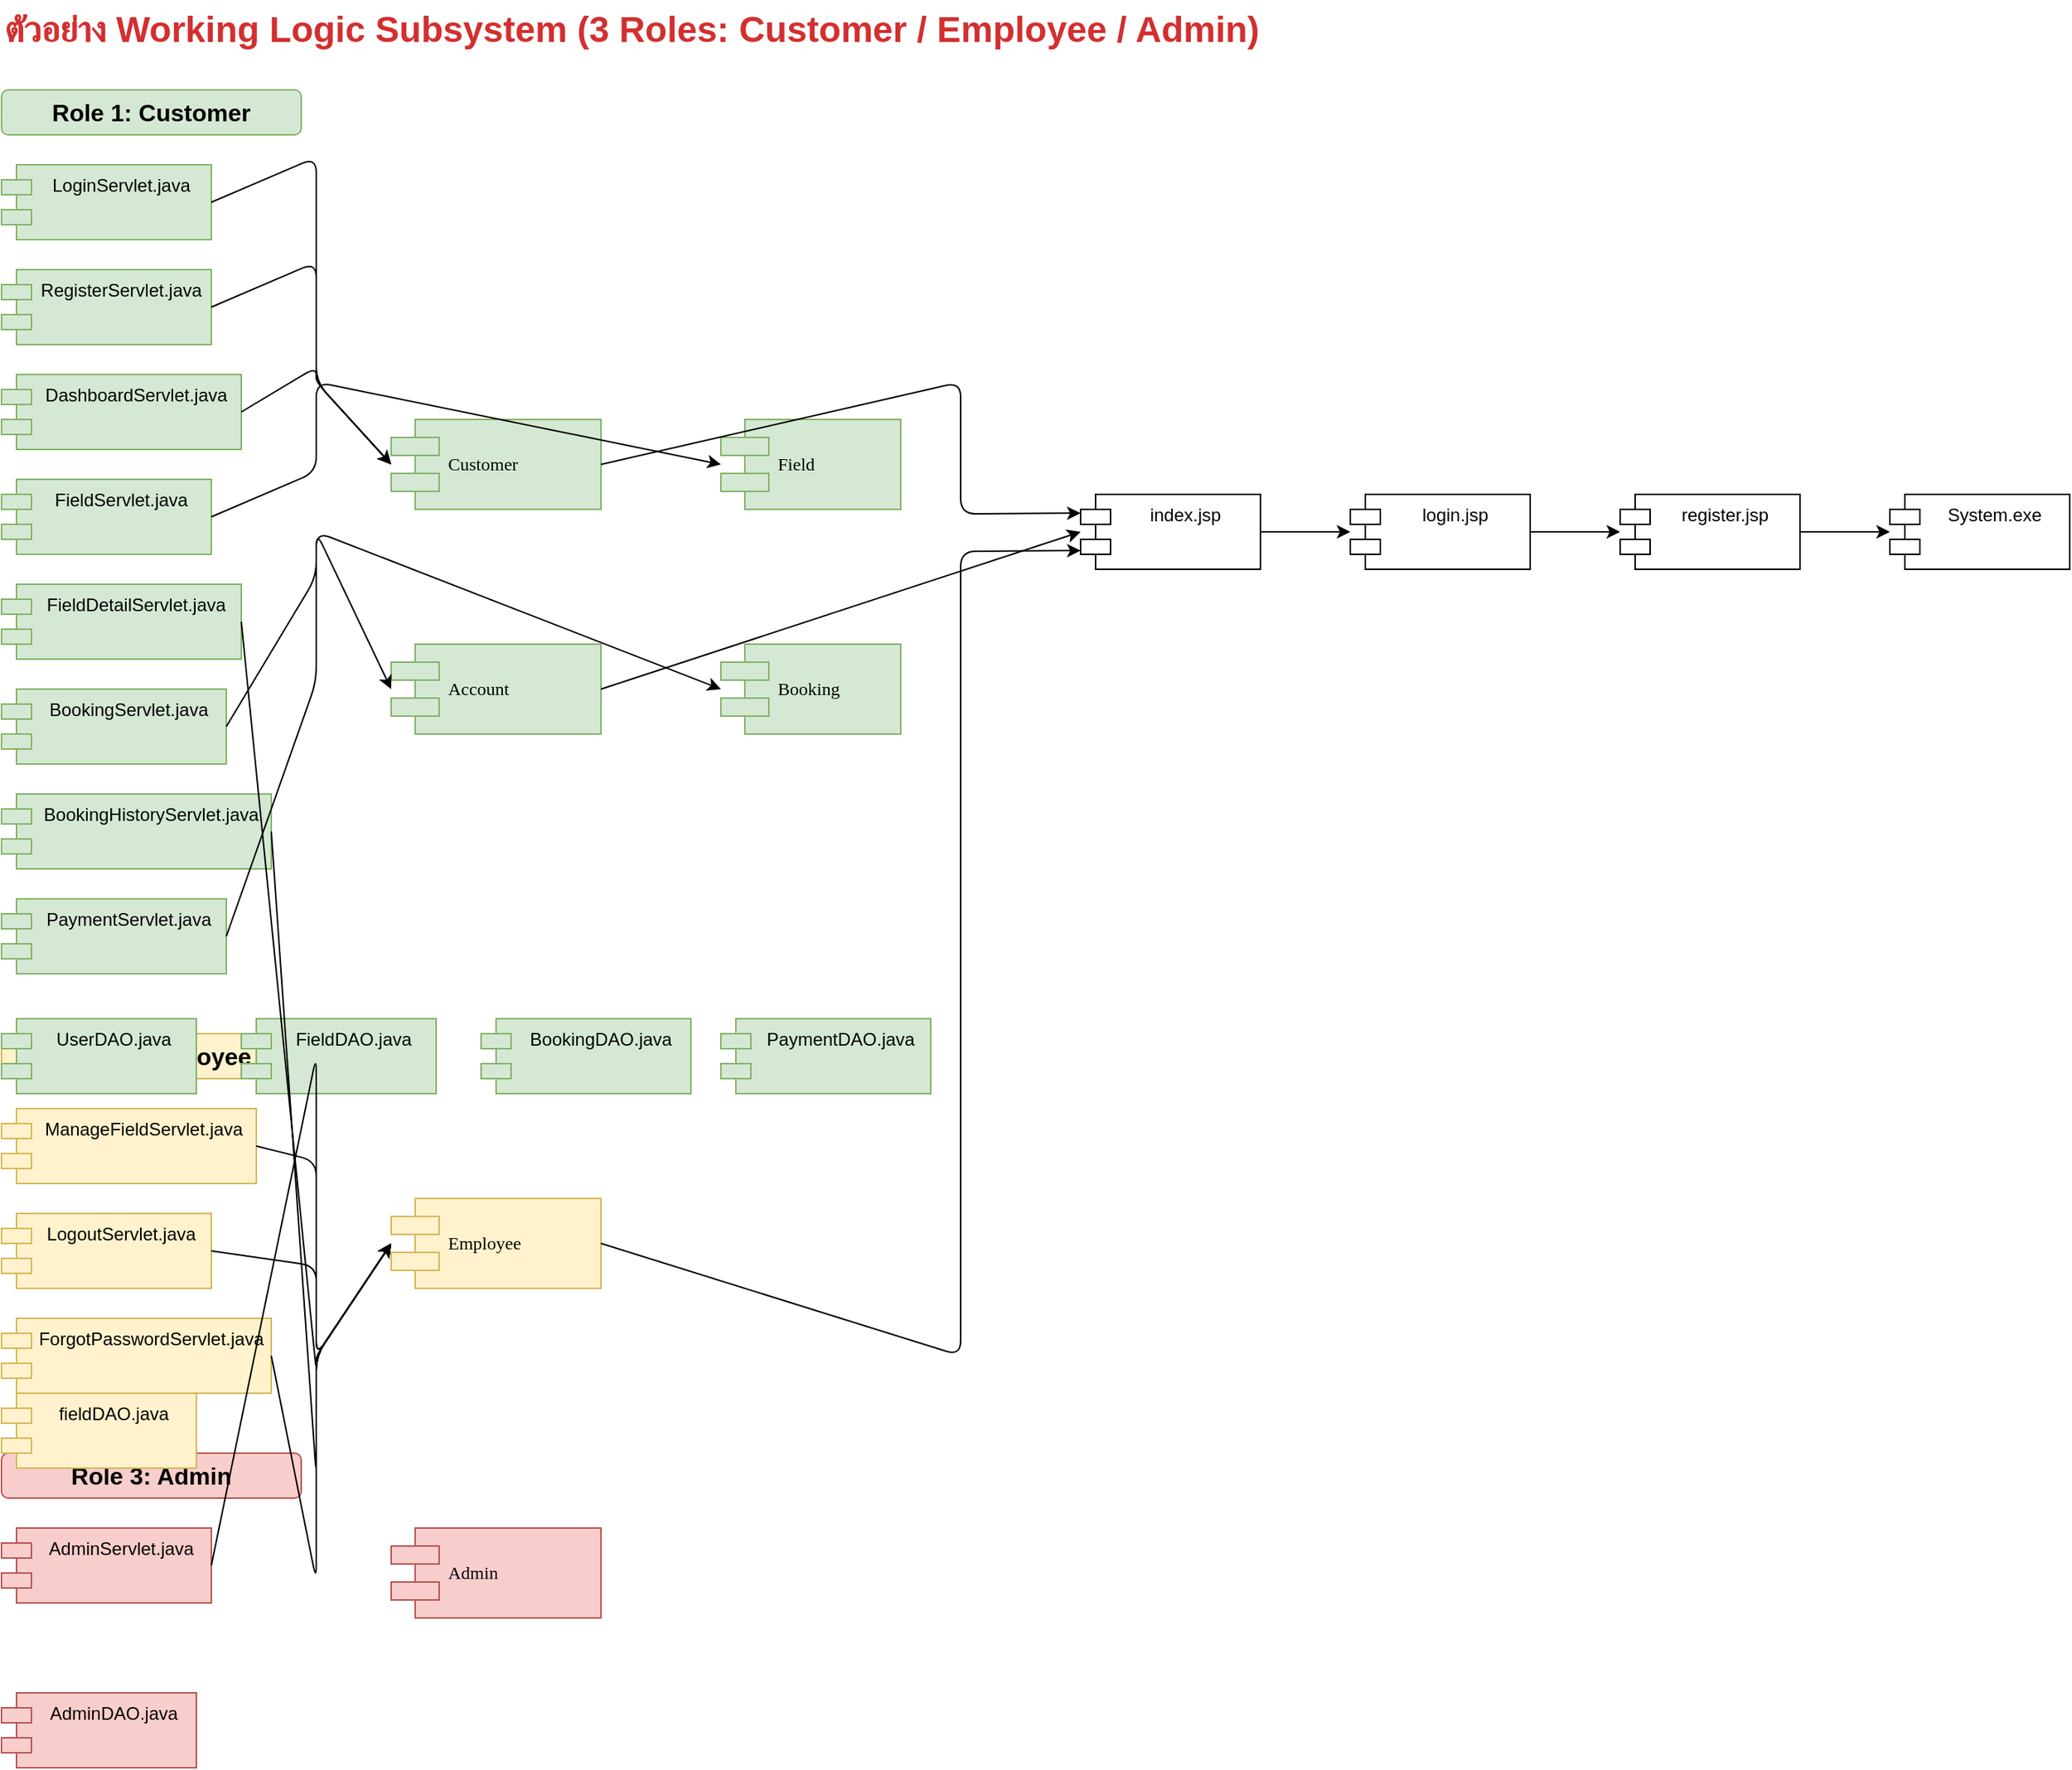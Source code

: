 <mxfile version="28.1.2">
  <diagram name="Component Diagram - Working Logic" id="component-diagram-working">
    <mxGraphModel dx="2000" dy="1200" grid="1" gridSize="10" guides="1" tooltips="1" connect="1" arrows="1" fold="1" page="1" pageScale="1" pageWidth="2000" pageHeight="1400" math="0" shadow="0">
      <root>
        <mxCell id="0" />
        <mxCell id="1" parent="0" />
        
        <!-- Title -->
        <mxCell id="title-working" value="ตัวอย่าง Working Logic Subsystem (3 Roles: Customer / Employee / Admin)" style="text;html=1;strokeColor=none;fillColor=none;align=left;verticalAlign=middle;whiteSpace=wrap;rounded=0;fontSize=24;fontStyle=1;fontColor=#D32F2F;" vertex="1" parent="1">
          <mxGeometry x="40" y="20" width="900" height="40" as="geometry" />
        </mxCell>
        
        <!-- ROLE 1: CUSTOMER (TOP SECTION) -->
        <mxCell id="title-customer" value="Role 1: Customer" style="text;html=1;strokeColor=#82b366;fillColor=#d5e8d4;align=center;verticalAlign=middle;whiteSpace=wrap;rounded=1;fontSize=16;fontStyle=1;" vertex="1" parent="1">
          <mxGeometry x="40" y="80" width="200" height="30" as="geometry" />
        </mxCell>
        
        <!-- LEFT COLUMN: Customer Servlets -->
        
        <!-- LoginServlet -->
        <mxCell id="login-servlet" value="LoginServlet.java" style="shape=module;align=left;spacingLeft=20;align=center;verticalAlign=top;whiteSpace=wrap;html=1;fillColor=#d5e8d4;strokeColor=#82b366;" vertex="1" parent="1">
          <mxGeometry x="40" y="130" width="140" height="50" as="geometry" />
        </mxCell>
        
        <!-- RegisterServlet -->
        <mxCell id="register-servlet" value="RegisterServlet.java" style="shape=module;align=left;spacingLeft=20;align=center;verticalAlign=top;whiteSpace=wrap;html=1;fillColor=#d5e8d4;strokeColor=#82b366;" vertex="1" parent="1">
          <mxGeometry x="40" y="200" width="140" height="50" as="geometry" />
        </mxCell>
        
        <!-- DashboardServlet -->
        <mxCell id="dashboard-servlet" value="DashboardServlet.java" style="shape=module;align=left;spacingLeft=20;align=center;verticalAlign=top;whiteSpace=wrap;html=1;fillColor=#d5e8d4;strokeColor=#82b366;" vertex="1" parent="1">
          <mxGeometry x="40" y="270" width="160" height="50" as="geometry" />
        </mxCell>
        
        <!-- FieldServlet -->
        <mxCell id="field-servlet" value="FieldServlet.java" style="shape=module;align=left;spacingLeft=20;align=center;verticalAlign=top;whiteSpace=wrap;html=1;fillColor=#d5e8d4;strokeColor=#82b366;" vertex="1" parent="1">
          <mxGeometry x="40" y="340" width="140" height="50" as="geometry" />
        </mxCell>
        
        <!-- FieldDetailServlet -->
        <mxCell id="field-detail-servlet" value="FieldDetailServlet.java" style="shape=module;align=left;spacingLeft=20;align=center;verticalAlign=top;whiteSpace=wrap;html=1;fillColor=#d5e8d4;strokeColor=#82b366;" vertex="1" parent="1">
          <mxGeometry x="40" y="410" width="160" height="50" as="geometry" />
        </mxCell>
        
        <!-- BookingServlet -->
        <mxCell id="booking-servlet" value="BookingServlet.java" style="shape=module;align=left;spacingLeft=20;align=center;verticalAlign=top;whiteSpace=wrap;html=1;fillColor=#d5e8d4;strokeColor=#82b366;" vertex="1" parent="1">
          <mxGeometry x="40" y="480" width="150" height="50" as="geometry" />
        </mxCell>
        
        <!-- BookingHistoryServlet -->
        <mxCell id="booking-history-servlet" value="BookingHistoryServlet.java" style="shape=module;align=left;spacingLeft=20;align=center;verticalAlign=top;whiteSpace=wrap;html=1;fillColor=#d5e8d4;strokeColor=#82b366;" vertex="1" parent="1">
          <mxGeometry x="40" y="550" width="180" height="50" as="geometry" />
        </mxCell>
        
        <!-- PaymentServlet -->
        <mxCell id="payment-servlet" value="PaymentServlet.java" style="shape=module;align=left;spacingLeft=20;align=center;verticalAlign=top;whiteSpace=wrap;html=1;fillColor=#d5e8d4;strokeColor=#82b366;" vertex="1" parent="1">
          <mxGeometry x="40" y="620" width="150" height="50" as="geometry" />
        </mxCell>
        
        <!-- ROLE 2: EMPLOYEE (MIDDLE SECTION) -->
        <mxCell id="title-employee" value="Role 2: Employee" style="text;html=1;strokeColor=#d6b656;fillColor=#fff2cc;align=center;verticalAlign=middle;whiteSpace=wrap;rounded=1;fontSize=16;fontStyle=1;" vertex="1" parent="1">
          <mxGeometry x="40" y="710" width="200" height="30" as="geometry" />
        </mxCell>
        
        <!-- ManageFieldServlet -->
        <mxCell id="manage-field-servlet" value="ManageFieldServlet.java" style="shape=module;align=left;spacingLeft=20;align=center;verticalAlign=top;whiteSpace=wrap;html=1;fillColor=#fff2cc;strokeColor=#d6b656;" vertex="1" parent="1">
          <mxGeometry x="40" y="760" width="170" height="50" as="geometry" />
        </mxCell>
        
        <!-- LogoutServlet -->
        <mxCell id="logout-servlet" value="LogoutServlet.java" style="shape=module;align=left;spacingLeft=20;align=center;verticalAlign=top;whiteSpace=wrap;html=1;fillColor=#fff2cc;strokeColor=#d6b656;" vertex="1" parent="1">
          <mxGeometry x="40" y="830" width="140" height="50" as="geometry" />
        </mxCell>
        
        <!-- ForgotPasswordServlet -->
        <mxCell id="forgot-password-servlet" value="ForgotPasswordServlet.java" style="shape=module;align=left;spacingLeft=20;align=center;verticalAlign=top;whiteSpace=wrap;html=1;fillColor=#fff2cc;strokeColor=#d6b656;" vertex="1" parent="1">
          <mxGeometry x="40" y="900" width="180" height="50" as="geometry" />
        </mxCell>
        
        <!-- ROLE 3: ADMIN (BOTTOM SECTION) -->
        <mxCell id="title-admin" value="Role 3: Admin" style="text;html=1;strokeColor=#b85450;fillColor=#f8cecc;align=center;verticalAlign=middle;whiteSpace=wrap;rounded=1;fontSize=16;fontStyle=1;" vertex="1" parent="1">
          <mxGeometry x="40" y="990" width="200" height="30" as="geometry" />
        </mxCell>
        
        <!-- AdminServlet -->
        <mxCell id="admin-servlet" value="AdminServlet.java" style="shape=module;align=left;spacingLeft=20;align=center;verticalAlign=top;whiteSpace=wrap;html=1;fillColor=#f8cecc;strokeColor=#b85450;" vertex="1" parent="1">
          <mxGeometry x="40" y="1040" width="140" height="50" as="geometry" />
        </mxCell>
        
        <!-- MIDDLE COLUMN: Main Components (Horizontal) -->
        
        <!-- Customer Component (Role 1) -->
        <mxCell id="customer-component" value="Customer" style="shape=component;align=left;spacingLeft=36;rounded=0;shadow=0;comic=0;labelBackgroundColor=none;strokeWidth=1;fontFamily=Verdana;fontSize=12;html=1;fillColor=#d5e8d4;strokeColor=#82b366;" vertex="1" parent="1">
          <mxGeometry x="300" y="300" width="140" height="60" as="geometry" />
        </mxCell>
        
        <!-- Field Component (Role 1) -->
        <mxCell id="field-component" value="Field" style="shape=component;align=left;spacingLeft=36;rounded=0;shadow=0;comic=0;labelBackgroundColor=none;strokeWidth=1;fontFamily=Verdana;fontSize=12;html=1;fillColor=#d5e8d4;strokeColor=#82b366;" vertex="1" parent="1">
          <mxGeometry x="520" y="300" width="120" height="60" as="geometry" />
        </mxCell>
        
        <!-- Booking Component (Role 1) -->
        <mxCell id="booking-component" value="Booking" style="shape=component;align=left;spacingLeft=36;rounded=0;shadow=0;comic=0;labelBackgroundColor=none;strokeWidth=1;fontFamily=Verdana;fontSize=12;html=1;fillColor=#d5e8d4;strokeColor=#82b366;" vertex="1" parent="1">
          <mxGeometry x="520" y="450" width="120" height="60" as="geometry" />
        </mxCell>
        
        <!-- Account Component (Role 1) -->
        <mxCell id="account-component" value="Account" style="shape=component;align=left;spacingLeft=36;rounded=0;shadow=0;comic=0;labelBackgroundColor=none;strokeWidth=1;fontFamily=Verdana;fontSize=12;html=1;fillColor=#d5e8d4;strokeColor=#82b366;" vertex="1" parent="1">
          <mxGeometry x="300" y="450" width="140" height="60" as="geometry" />
        </mxCell>
        
        <!-- Employee Component (Role 2) -->
        <mxCell id="employee-component" value="Employee" style="shape=component;align=left;spacingLeft=36;rounded=0;shadow=0;comic=0;labelBackgroundColor=none;strokeWidth=1;fontFamily=Verdana;fontSize=12;html=1;fillColor=#fff2cc;strokeColor=#d6b656;" vertex="1" parent="1">
          <mxGeometry x="300" y="820" width="140" height="60" as="geometry" />
        </mxCell>
        
        <!-- Admin Component (Role 3) -->
        <mxCell id="admin-component" value="Admin" style="shape=component;align=left;spacingLeft=36;rounded=0;shadow=0;comic=0;labelBackgroundColor=none;strokeWidth=1;fontFamily=Verdana;fontSize=12;html=1;fillColor=#f8cecc;strokeColor=#b85450;" vertex="1" parent="1">
          <mxGeometry x="300" y="1040" width="140" height="60" as="geometry" />
        </mxCell>
        
        <!-- RIGHT COLUMN: Pages (Horizontal) -->
        
        <!-- index.jsp -->
        <mxCell id="index-php" value="index.jsp" style="shape=module;align=left;spacingLeft=20;align=center;verticalAlign=top;whiteSpace=wrap;html=1;fillColor=#ffffff;strokeColor=#000000;" vertex="1" parent="1">
          <mxGeometry x="760" y="350" width="120" height="50" as="geometry" />
        </mxCell>
        
        <!-- login.jsp -->
        <mxCell id="login-php" value="login.jsp" style="shape=module;align=left;spacingLeft=20;align=center;verticalAlign=top;whiteSpace=wrap;html=1;fillColor=#ffffff;strokeColor=#000000;" vertex="1" parent="1">
          <mxGeometry x="940" y="350" width="120" height="50" as="geometry" />
        </mxCell>
        
        <!-- register.jsp -->
        <mxCell id="register-php" value="register.jsp" style="shape=module;align=left;spacingLeft=20;align=center;verticalAlign=top;whiteSpace=wrap;html=1;fillColor=#ffffff;strokeColor=#000000;" vertex="1" parent="1">
          <mxGeometry x="1120" y="350" width="120" height="50" as="geometry" />
        </mxCell>
        
        <!-- System.exe -->
        <mxCell id="system-exe" value="System.exe" style="shape=module;align=left;spacingLeft=20;align=center;verticalAlign=top;whiteSpace=wrap;html=1;fillColor=#ffffff;strokeColor=#000000;" vertex="1" parent="1">
          <mxGeometry x="1300" y="350" width="120" height="50" as="geometry" />
        </mxCell>
        
        <!-- DAO LAYER -->
        
        <!-- Customer Role DAOs -->
        <mxCell id="user-dao" value="UserDAO.java" style="shape=module;align=left;spacingLeft=20;align=center;verticalAlign=top;whiteSpace=wrap;html=1;fillColor=#d5e8d4;strokeColor=#82b366;" vertex="1" parent="1">
          <mxGeometry x="40" y="700" width="130" height="50" as="geometry" />
        </mxCell>
        
        <mxCell id="field-dao" value="FieldDAO.java" style="shape=module;align=left;spacingLeft=20;align=center;verticalAlign=top;whiteSpace=wrap;html=1;fillColor=#d5e8d4;strokeColor=#82b366;" vertex="1" parent="1">
          <mxGeometry x="200" y="700" width="130" height="50" as="geometry" />
        </mxCell>
        
        <mxCell id="booking-dao" value="BookingDAO.java" style="shape=module;align=left;spacingLeft=20;align=center;verticalAlign=top;whiteSpace=wrap;html=1;fillColor=#d5e8d4;strokeColor=#82b366;" vertex="1" parent="1">
          <mxGeometry x="360" y="700" width="140" height="50" as="geometry" />
        </mxCell>
        
        <mxCell id="payment-dao" value="PaymentDAO.java" style="shape=module;align=left;spacingLeft=20;align=center;verticalAlign=top;whiteSpace=wrap;html=1;fillColor=#d5e8d4;strokeColor=#82b366;" vertex="1" parent="1">
          <mxGeometry x="520" y="700" width="140" height="50" as="geometry" />
        </mxCell>
        
        <!-- Employee Role DAOs -->
        <mxCell id="field-dao-lowercase" value="fieldDAO.java" style="shape=module;align=left;spacingLeft=20;align=center;verticalAlign=top;whiteSpace=wrap;html=1;fillColor=#fff2cc;strokeColor=#d6b656;" vertex="1" parent="1">
          <mxGeometry x="40" y="950" width="130" height="50" as="geometry" />
        </mxCell>
        
        <!-- Admin Role DAOs -->
        <mxCell id="admin-dao" value="AdminDAO.java" style="shape=module;align=left;spacingLeft=20;align=center;verticalAlign=top;whiteSpace=wrap;html=1;fillColor=#f8cecc;strokeColor=#b85450;" vertex="1" parent="1">
          <mxGeometry x="40" y="1150" width="130" height="50" as="geometry" />
        </mxCell>
        
        <!-- CONNECTIONS: Horizontal Flow -->
        
        <!-- Top Row: Customer path -->
        <mxCell id="conn-cust-1" value="" style="endArrow=classic;html=1;exitX=1;exitY=0.5;exitDx=0;exitDy=0;entryX=0;entryY=0.5;entryDx=0;entryDy=0;" edge="1" parent="1" source="login-servlet" target="customer-component">
          <mxGeometry width="50" height="50" relative="1" as="geometry">
            <mxPoint x="400" y="400" as="sourcePoint" />
            <mxPoint x="450" y="350" as="targetPoint" />
            <Array as="points">
              <mxPoint x="250" y="125" />
              <mxPoint x="250" y="275" />
            </Array>
          </mxGeometry>
        </mxCell>
        
        <mxCell id="conn-cust-2" value="" style="endArrow=classic;html=1;exitX=1;exitY=0.5;exitDx=0;exitDy=0;entryX=0;entryY=0.5;entryDx=0;entryDy=0;" edge="1" parent="1" source="register-servlet" target="customer-component">
          <mxGeometry width="50" height="50" relative="1" as="geometry">
            <mxPoint x="400" y="400" as="sourcePoint" />
            <mxPoint x="450" y="350" as="targetPoint" />
            <Array as="points">
              <mxPoint x="250" y="195" />
              <mxPoint x="250" y="275" />
            </Array>
          </mxGeometry>
        </mxCell>
        
        <mxCell id="conn-cust-3" value="" style="endArrow=classic;html=1;exitX=1;exitY=0.5;exitDx=0;exitDy=0;entryX=0;entryY=0.5;entryDx=0;entryDy=0;" edge="1" parent="1" source="dashboard-servlet" target="customer-component">
          <mxGeometry width="50" height="50" relative="1" as="geometry">
            <mxPoint x="400" y="400" as="sourcePoint" />
            <mxPoint x="450" y="350" as="targetPoint" />
            <Array as="points">
              <mxPoint x="250" y="265" />
              <mxPoint x="250" y="275" />
            </Array>
          </mxGeometry>
        </mxCell>
        
        <mxCell id="conn-field-1" value="" style="endArrow=classic;html=1;exitX=1;exitY=0.5;exitDx=0;exitDy=0;entryX=0;entryY=0.5;entryDx=0;entryDy=0;" edge="1" parent="1" source="field-servlet" target="field-component">
          <mxGeometry width="50" height="50" relative="1" as="geometry">
            <mxPoint x="400" y="400" as="sourcePoint" />
            <mxPoint x="450" y="350" as="targetPoint" />
            <Array as="points">
              <mxPoint x="250" y="335" />
              <mxPoint x="250" y="275" />
            </Array>
          </mxGeometry>
        </mxCell>
        
        <mxCell id="conn-booking-1" value="" style="endArrow=classic;html=1;exitX=1;exitY=0.5;exitDx=0;exitDy=0;entryX=0;entryY=0.5;entryDx=0;entryDy=0;" edge="1" parent="1" source="booking-servlet" target="booking-component">
          <mxGeometry width="50" height="50" relative="1" as="geometry">
            <mxPoint x="400" y="400" as="sourcePoint" />
            <mxPoint x="450" y="350" as="targetPoint" />
            <Array as="points">
              <mxPoint x="250" y="405" />
              <mxPoint x="250" y="375" />
            </Array>
          </mxGeometry>
        </mxCell>
        
        <mxCell id="conn-payment-1" value="" style="endArrow=classic;html=1;exitX=1;exitY=0.5;exitDx=0;exitDy=0;entryX=0;entryY=0.5;entryDx=0;entryDy=0;" edge="1" parent="1" source="payment-servlet" target="account-component">
          <mxGeometry width="50" height="50" relative="1" as="geometry">
            <mxPoint x="400" y="400" as="sourcePoint" />
            <mxPoint x="450" y="350" as="targetPoint" />
            <Array as="points">
              <mxPoint x="250" y="475" />
              <mxPoint x="250" y="375" />
            </Array>
          </mxGeometry>
        </mxCell>
        
        <!-- Bottom Row: Employee path -->
        <mxCell id="conn-emp-1" value="" style="endArrow=classic;html=1;exitX=1;exitY=0.5;exitDx=0;exitDy=0;entryX=0;entryY=0.5;entryDx=0;entryDy=0;" edge="1" parent="1" source="admin-servlet" target="employee-component">
          <mxGeometry width="50" height="50" relative="1" as="geometry">
            <mxPoint x="400" y="400" as="sourcePoint" />
            <mxPoint x="450" y="350" as="targetPoint" />
            <Array as="points">
              <mxPoint x="250" y="725" />
              <mxPoint x="250" y="925" />
            </Array>
          </mxGeometry>
        </mxCell>
        
        <mxCell id="conn-emp-2" value="" style="endArrow=classic;html=1;exitX=1;exitY=0.5;exitDx=0;exitDy=0;entryX=0;entryY=0.5;entryDx=0;entryDy=0;" edge="1" parent="1" source="manage-field-servlet" target="employee-component">
          <mxGeometry width="50" height="50" relative="1" as="geometry">
            <mxPoint x="400" y="400" as="sourcePoint" />
            <mxPoint x="450" y="350" as="targetPoint" />
            <Array as="points">
              <mxPoint x="250" y="795" />
              <mxPoint x="250" y="925" />
            </Array>
          </mxGeometry>
        </mxCell>
        
        <mxCell id="conn-emp-3" value="" style="endArrow=classic;html=1;exitX=1;exitY=0.5;exitDx=0;exitDy=0;entryX=0;entryY=0.5;entryDx=0;entryDy=0;" edge="1" parent="1" source="logout-servlet" target="employee-component">
          <mxGeometry width="50" height="50" relative="1" as="geometry">
            <mxPoint x="400" y="400" as="sourcePoint" />
            <mxPoint x="450" y="350" as="targetPoint" />
            <Array as="points">
              <mxPoint x="250" y="865" />
              <mxPoint x="250" y="925" />
            </Array>
          </mxGeometry>
        </mxCell>
        
        <mxCell id="conn-emp-4" value="" style="endArrow=classic;html=1;exitX=1;exitY=0.5;exitDx=0;exitDy=0;entryX=0;entryY=0.5;entryDx=0;entryDy=0;" edge="1" parent="1" source="field-detail-servlet" target="employee-component">
          <mxGeometry width="50" height="50" relative="1" as="geometry">
            <mxPoint x="400" y="400" as="sourcePoint" />
            <mxPoint x="450" y="350" as="targetPoint" />
            <Array as="points">
              <mxPoint x="250" y="935" />
              <mxPoint x="250" y="925" />
            </Array>
          </mxGeometry>
        </mxCell>
        
        <mxCell id="conn-emp-5" value="" style="endArrow=classic;html=1;exitX=1;exitY=0.5;exitDx=0;exitDy=0;entryX=0;entryY=0.5;entryDx=0;entryDy=0;" edge="1" parent="1" source="booking-history-servlet" target="employee-component">
          <mxGeometry width="50" height="50" relative="1" as="geometry">
            <mxPoint x="400" y="400" as="sourcePoint" />
            <mxPoint x="450" y="350" as="targetPoint" />
            <Array as="points">
              <mxPoint x="250" y="1005" />
              <mxPoint x="250" y="925" />
            </Array>
          </mxGeometry>
        </mxCell>
        
        <mxCell id="conn-emp-6" value="" style="endArrow=classic;html=1;exitX=1;exitY=0.5;exitDx=0;exitDy=0;entryX=0;entryY=0.5;entryDx=0;entryDy=0;" edge="1" parent="1" source="forgot-password-servlet" target="employee-component">
          <mxGeometry width="50" height="50" relative="1" as="geometry">
            <mxPoint x="400" y="400" as="sourcePoint" />
            <mxPoint x="450" y="350" as="targetPoint" />
            <Array as="points">
              <mxPoint x="250" y="1075" />
              <mxPoint x="250" y="925" />
            </Array>
          </mxGeometry>
        </mxCell>
        
        <!-- Horizontal main flow: Account -> index -> login -> register -> System -->
        <mxCell id="conn-main-1" value="" style="endArrow=classic;html=1;exitX=1;exitY=0.5;exitDx=0;exitDy=0;entryX=0;entryY=0.5;entryDx=0;entryDy=0;" edge="1" parent="1" source="account-component" target="index-php">
          <mxGeometry width="50" height="50" relative="1" as="geometry">
            <mxPoint x="400" y="400" as="sourcePoint" />
            <mxPoint x="450" y="350" as="targetPoint" />
          </mxGeometry>
        </mxCell>
        
        <mxCell id="conn-main-2" value="" style="endArrow=classic;html=1;exitX=1;exitY=0.5;exitDx=0;exitDy=0;entryX=0;entryY=0.5;entryDx=0;entryDy=0;" edge="1" parent="1" source="index-php" target="login-php">
          <mxGeometry width="50" height="50" relative="1" as="geometry">
            <mxPoint x="400" y="400" as="sourcePoint" />
            <mxPoint x="450" y="350" as="targetPoint" />
          </mxGeometry>
        </mxCell>
        
        <mxCell id="conn-main-3" value="" style="endArrow=classic;html=1;exitX=1;exitY=0.5;exitDx=0;exitDy=0;entryX=0;entryY=0.5;entryDx=0;entryDy=0;" edge="1" parent="1" source="login-php" target="register-php">
          <mxGeometry width="50" height="50" relative="1" as="geometry">
            <mxPoint x="400" y="400" as="sourcePoint" />
            <mxPoint x="450" y="350" as="targetPoint" />
          </mxGeometry>
        </mxCell>
        
        <mxCell id="conn-main-4" value="" style="endArrow=classic;html=1;exitX=1;exitY=0.5;exitDx=0;exitDy=0;entryX=0;entryY=0.5;entryDx=0;entryDy=0;" edge="1" parent="1" source="register-php" target="system-exe">
          <mxGeometry width="50" height="50" relative="1" as="geometry">
            <mxPoint x="400" y="400" as="sourcePoint" />
            <mxPoint x="450" y="350" as="targetPoint" />
          </mxGeometry>
        </mxCell>
        
        <!-- Customer and Employee to index -->
        <mxCell id="conn-cust-to-index" value="" style="endArrow=classic;html=1;exitX=1;exitY=0.5;exitDx=0;exitDy=0;entryX=0;entryY=0.25;entryDx=0;entryDy=0;" edge="1" parent="1" source="customer-component" target="index-php">
          <mxGeometry width="50" height="50" relative="1" as="geometry">
            <mxPoint x="400" y="400" as="sourcePoint" />
            <mxPoint x="450" y="350" as="targetPoint" />
            <Array as="points">
              <mxPoint x="680" y="275" />
              <mxPoint x="680" y="363" />
            </Array>
          </mxGeometry>
        </mxCell>
        
        <mxCell id="conn-emp-to-index" value="" style="endArrow=classic;html=1;exitX=1;exitY=0.5;exitDx=0;exitDy=0;entryX=0;entryY=0.75;entryDx=0;entryDy=0;" edge="1" parent="1" source="employee-component" target="index-php">
          <mxGeometry width="50" height="50" relative="1" as="geometry">
            <mxPoint x="400" y="400" as="sourcePoint" />
            <mxPoint x="450" y="350" as="targetPoint" />
            <Array as="points">
              <mxPoint x="680" y="925" />
              <mxPoint x="680" y="388" />
            </Array>
          </mxGeometry>
        </mxCell>
        
      </root>
    </mxGraphModel>
  </diagram>
</mxfile>
